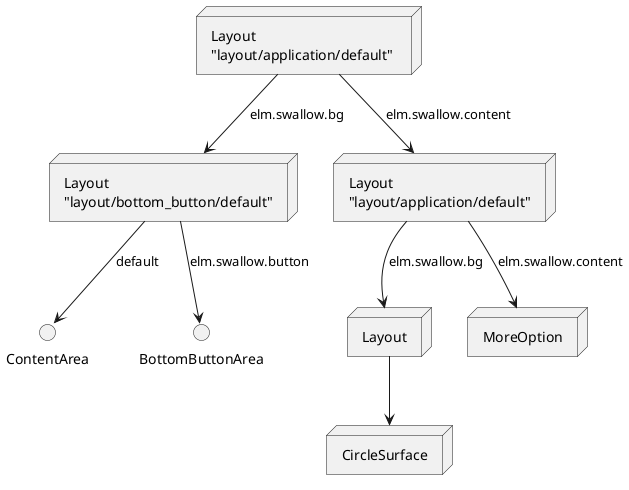 @startuml CirclePage_SceneGraph.png
node BaseLayout [
    Layout
    "layout/application/default" 
]

node BottomButtonLayout [
    Layout
    "layout/bottom_button/default"
]

node OverLayout [
    Layout
    "layout/application/default"
]
node MoreOption [
    MoreOption
]

node SurfaceLayout [
    Layout
]

node CircleSurface [
    CircleSurface
]
() ContentArea
() BottomButtonArea

BaseLayout --> BottomButtonLayout : "elm.swallow.bg"

BottomButtonLayout --> ContentArea : "default"
BottomButtonLayout --> BottomButtonArea : "elm.swallow.button"
BaseLayout --> OverLayout : "elm.swallow.content"
OverLayout --> MoreOption : "elm.swallow.content"
OverLayout --> SurfaceLayout : "elm.swallow.bg"
MoreOption -[Hidden]l->SurfaceLayout
SurfaceLayout --> CircleSurface
@enduml